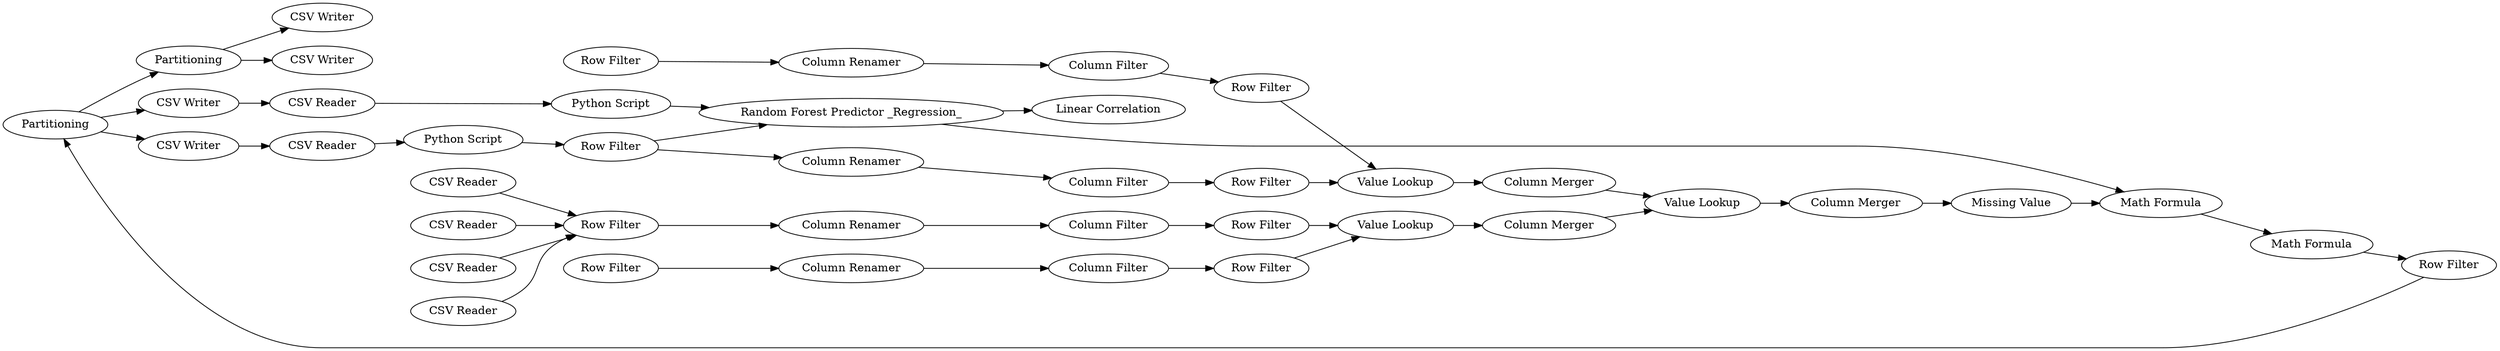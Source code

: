 digraph {
	21 -> 23
	24 -> 28
	31 -> 35
	20 -> 13
	41 -> 43
	32 -> 36
	13 -> 14
	39 -> 40
	14 -> 11
	21 -> 22
	26 -> 30
	25 -> 29
	40 -> 41
	5 -> 24
	33 -> 36
	38 -> 41
	6 -> 25
	8 -> 27
	10 -> 6
	6 -> 11
	3 -> 7
	16 -> 42
	35 -> 39
	11 -> 16
	7 -> 26
	11 -> 17
	29 -> 33
	28 -> 32
	44 -> 16
	42 -> 45
	34 -> 39
	2 -> 7
	18 -> 20
	47 -> 48
	45 -> 18
	27 -> 31
	1 -> 7
	48 -> 10
	4 -> 7
	43 -> 44
	18 -> 47
	36 -> 38
	30 -> 34
	18 -> 21
	27 [label="Column Renamer"]
	7 [label="Row Filter"]
	26 [label="Column Renamer"]
	18 [label=Partitioning]
	21 [label=Partitioning]
	8 [label="Row Filter"]
	17 [label="Linear Correlation"]
	3 [label="CSV Reader"]
	24 [label="Column Renamer"]
	41 [label="Value Lookup"]
	31 [label="Column Filter"]
	6 [label="Row Filter"]
	25 [label="Column Renamer"]
	10 [label="Python Script"]
	16 [label="Math Formula"]
	48 [label="CSV Reader"]
	30 [label="Column Filter"]
	1 [label="CSV Reader"]
	42 [label="Math Formula"]
	22 [label="CSV Writer"]
	28 [label="Column Filter"]
	11 [label="Random Forest Predictor _Regression_"]
	4 [label="CSV Reader"]
	47 [label="CSV Writer"]
	23 [label="CSV Writer"]
	14 [label="Python Script"]
	38 [label="Column Merger"]
	5 [label="Row Filter"]
	43 [label="Column Merger"]
	35 [label="Row Filter"]
	44 [label="Missing Value"]
	34 [label="Row Filter"]
	13 [label="CSV Reader"]
	29 [label="Column Filter"]
	20 [label="CSV Writer"]
	36 [label="Value Lookup"]
	40 [label="Column Merger"]
	39 [label="Value Lookup"]
	33 [label="Row Filter"]
	32 [label="Row Filter"]
	2 [label="CSV Reader"]
	45 [label="Row Filter"]
	rankdir=LR
}
